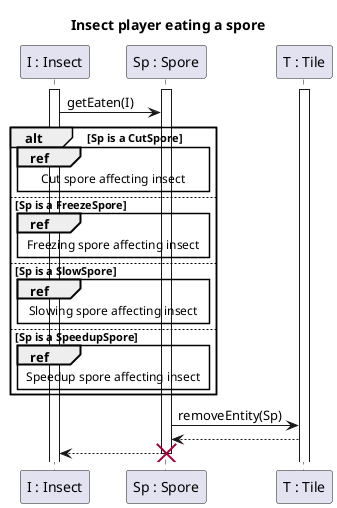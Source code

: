@startuml Insect eating

title Insect player eating a spore

participant "I : Insect" as I
participant "Sp : Spore" as Sp
participant "T : Tile" as T

activate I
activate T
activate Sp

I -> Sp : getEaten(I)
alt Sp is a CutSpore 
ref over I, Sp : Cut spore affecting insect
else Sp is a FreezeSpore
ref over I, Sp : Freezing spore affecting insect
else Sp is a SlowSpore
ref over I, Sp : Slowing spore affecting insect
else Sp is a SpeedupSpore
ref over I, Sp : Speedup spore affecting insect
end
Sp -> T : removeEntity(Sp)
T --> Sp
Sp --> I

destroy Sp


@enduml